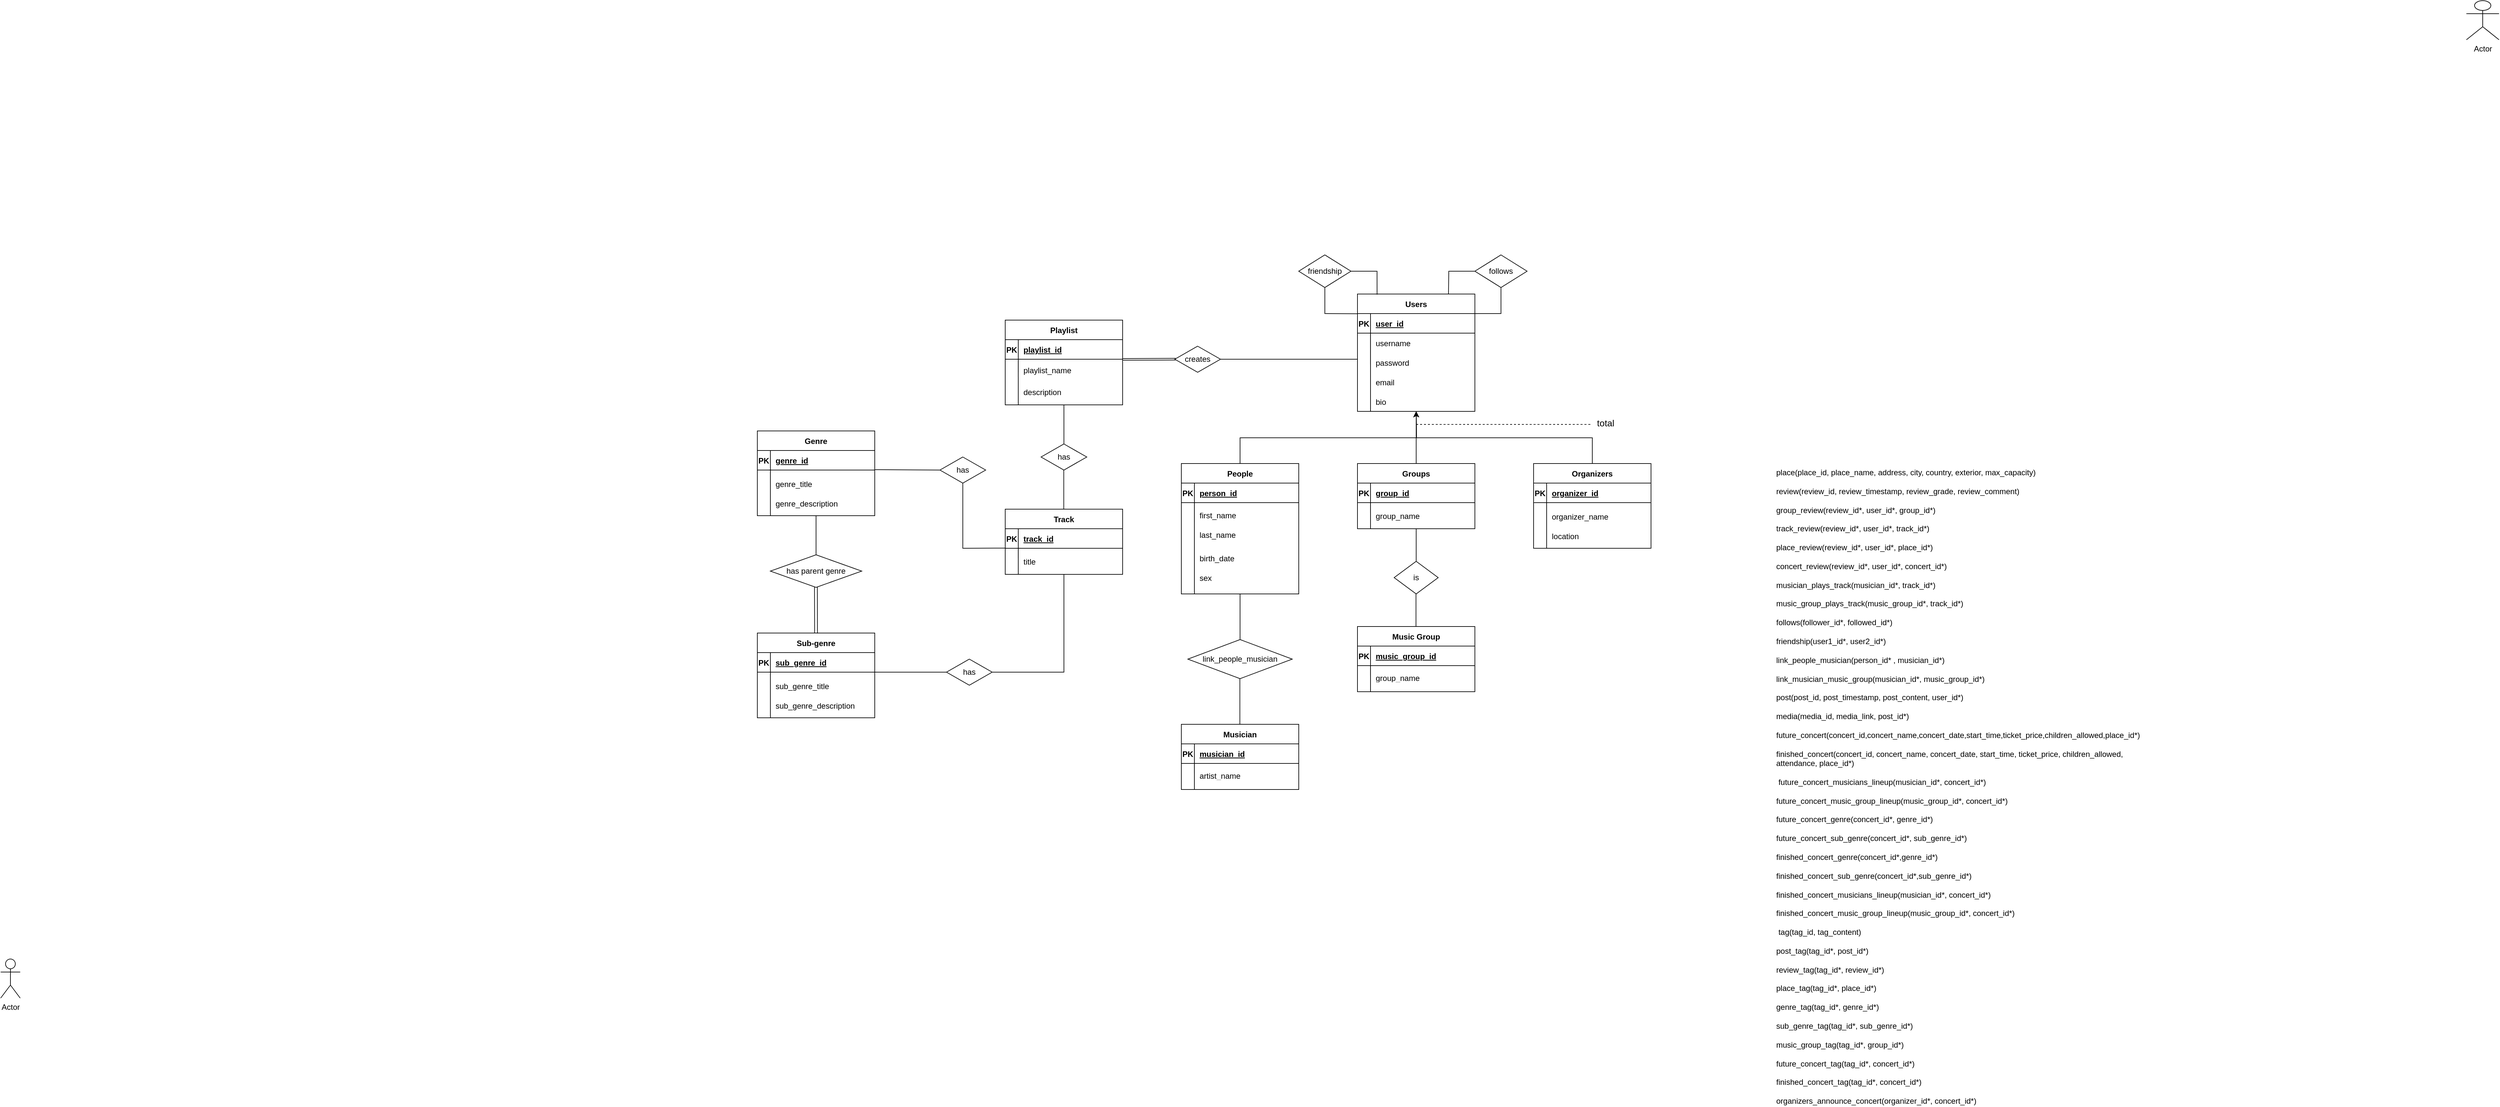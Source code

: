 <mxfile version="21.3.3" type="device">
  <diagram id="R2lEEEUBdFMjLlhIrx00" name="Page-1">
    <mxGraphModel dx="3580" dy="1611" grid="1" gridSize="10" guides="1" tooltips="1" connect="1" arrows="1" fold="1" page="1" pageScale="1" pageWidth="850" pageHeight="1100" math="0" shadow="0" extFonts="Permanent Marker^https://fonts.googleapis.com/css?family=Permanent+Marker">
      <root>
        <mxCell id="0" />
        <mxCell id="1" parent="0" />
        <mxCell id="c0UZ7J_gqb2rF32JrTu6-5" value="" style="shape=partialRectangle;overflow=hidden;connectable=0;fillColor=none;top=0;left=0;bottom=0;right=0;" vertex="1" parent="1">
          <mxGeometry x="120" y="210" width="30" height="30" as="geometry">
            <mxRectangle width="30" height="30" as="alternateBounds" />
          </mxGeometry>
        </mxCell>
        <mxCell id="c0UZ7J_gqb2rF32JrTu6-11" value="" style="group" vertex="1" connectable="0" parent="1">
          <mxGeometry x="340" y="140" width="170" height="180" as="geometry" />
        </mxCell>
        <mxCell id="c0UZ7J_gqb2rF32JrTu6-6" value="" style="endArrow=none;html=1;rounded=0;entryX=0.111;entryY=0;entryDx=0;entryDy=0;entryPerimeter=0;" edge="1" parent="c0UZ7J_gqb2rF32JrTu6-11" target="C-vyLk0tnHw3VtMMgP7b-27">
          <mxGeometry width="50" height="50" relative="1" as="geometry">
            <mxPoint x="10" y="180" as="sourcePoint" />
            <mxPoint x="149.6" y="170" as="targetPoint" />
          </mxGeometry>
        </mxCell>
        <mxCell id="c0UZ7J_gqb2rF32JrTu6-56" value="" style="group" vertex="1" connectable="0" parent="c0UZ7J_gqb2rF32JrTu6-11">
          <mxGeometry x="-10" width="180" height="180" as="geometry" />
        </mxCell>
        <mxCell id="c0UZ7J_gqb2rF32JrTu6-75" value="" style="group" vertex="1" connectable="0" parent="c0UZ7J_gqb2rF32JrTu6-56">
          <mxGeometry width="180" height="180" as="geometry" />
        </mxCell>
        <mxCell id="C-vyLk0tnHw3VtMMgP7b-23" value="Users" style="shape=table;startSize=30;container=1;collapsible=1;childLayout=tableLayout;fixedRows=1;rowLines=0;fontStyle=1;align=center;resizeLast=1;" parent="c0UZ7J_gqb2rF32JrTu6-75" vertex="1">
          <mxGeometry width="180" height="180" as="geometry" />
        </mxCell>
        <mxCell id="C-vyLk0tnHw3VtMMgP7b-24" value="" style="shape=partialRectangle;collapsible=0;dropTarget=0;pointerEvents=0;fillColor=none;points=[[0,0.5],[1,0.5]];portConstraint=eastwest;top=0;left=0;right=0;bottom=1;" parent="C-vyLk0tnHw3VtMMgP7b-23" vertex="1">
          <mxGeometry y="30" width="180" height="30" as="geometry" />
        </mxCell>
        <mxCell id="C-vyLk0tnHw3VtMMgP7b-25" value="PK" style="shape=partialRectangle;overflow=hidden;connectable=0;fillColor=none;top=0;left=0;bottom=0;right=0;fontStyle=1;" parent="C-vyLk0tnHw3VtMMgP7b-24" vertex="1">
          <mxGeometry width="20" height="30" as="geometry">
            <mxRectangle width="20" height="30" as="alternateBounds" />
          </mxGeometry>
        </mxCell>
        <mxCell id="C-vyLk0tnHw3VtMMgP7b-26" value="user_id" style="shape=partialRectangle;overflow=hidden;connectable=0;fillColor=none;top=0;left=0;bottom=0;right=0;align=left;spacingLeft=6;fontStyle=5;" parent="C-vyLk0tnHw3VtMMgP7b-24" vertex="1">
          <mxGeometry x="20" width="160" height="30" as="geometry">
            <mxRectangle width="160" height="30" as="alternateBounds" />
          </mxGeometry>
        </mxCell>
        <mxCell id="C-vyLk0tnHw3VtMMgP7b-27" value="" style="shape=partialRectangle;collapsible=0;dropTarget=0;pointerEvents=0;fillColor=none;points=[[0,0.5],[1,0.5]];portConstraint=eastwest;top=0;left=0;right=0;bottom=0;strokeColor=inherit;" parent="C-vyLk0tnHw3VtMMgP7b-23" vertex="1">
          <mxGeometry y="60" width="180" height="30" as="geometry" />
        </mxCell>
        <mxCell id="C-vyLk0tnHw3VtMMgP7b-28" value="" style="shape=partialRectangle;overflow=hidden;connectable=0;fillColor=none;top=0;left=0;bottom=0;right=0;" parent="C-vyLk0tnHw3VtMMgP7b-27" vertex="1">
          <mxGeometry width="20" height="30" as="geometry">
            <mxRectangle width="20" height="30" as="alternateBounds" />
          </mxGeometry>
        </mxCell>
        <mxCell id="C-vyLk0tnHw3VtMMgP7b-29" value="username" style="shape=partialRectangle;overflow=hidden;connectable=0;fillColor=none;top=0;left=0;bottom=0;right=0;align=left;spacingLeft=6;" parent="C-vyLk0tnHw3VtMMgP7b-27" vertex="1">
          <mxGeometry x="20" width="160" height="30" as="geometry">
            <mxRectangle width="160" height="30" as="alternateBounds" />
          </mxGeometry>
        </mxCell>
        <mxCell id="c0UZ7J_gqb2rF32JrTu6-48" value="" style="endArrow=none;html=1;rounded=0;entryX=0.111;entryY=0;entryDx=0;entryDy=0;entryPerimeter=0;" edge="1" parent="c0UZ7J_gqb2rF32JrTu6-75" target="C-vyLk0tnHw3VtMMgP7b-27">
          <mxGeometry width="50" height="50" relative="1" as="geometry">
            <mxPoint x="20" y="180" as="sourcePoint" />
            <mxPoint x="350" y="200" as="targetPoint" />
            <Array as="points">
              <mxPoint x="20" y="120" />
            </Array>
          </mxGeometry>
        </mxCell>
        <mxCell id="c0UZ7J_gqb2rF32JrTu6-7" value="password" style="shape=partialRectangle;overflow=hidden;connectable=0;fillColor=none;top=0;left=0;bottom=0;right=0;align=left;spacingLeft=6;" vertex="1" parent="c0UZ7J_gqb2rF32JrTu6-75">
          <mxGeometry x="20" y="90" width="149.6" height="30" as="geometry">
            <mxRectangle width="220" height="30" as="alternateBounds" />
          </mxGeometry>
        </mxCell>
        <mxCell id="c0UZ7J_gqb2rF32JrTu6-8" value="email" style="shape=partialRectangle;overflow=hidden;connectable=0;fillColor=none;top=0;left=0;bottom=0;right=0;align=left;spacingLeft=6;" vertex="1" parent="c0UZ7J_gqb2rF32JrTu6-75">
          <mxGeometry x="20" y="120" width="149.6" height="30" as="geometry">
            <mxRectangle width="220" height="30" as="alternateBounds" />
          </mxGeometry>
        </mxCell>
        <mxCell id="c0UZ7J_gqb2rF32JrTu6-9" value="bio" style="shape=partialRectangle;overflow=hidden;connectable=0;fillColor=none;top=0;left=0;bottom=0;right=0;align=left;spacingLeft=6;" vertex="1" parent="c0UZ7J_gqb2rF32JrTu6-75">
          <mxGeometry x="20" y="150" width="149.6" height="30" as="geometry">
            <mxRectangle width="220" height="30" as="alternateBounds" />
          </mxGeometry>
        </mxCell>
        <mxCell id="c0UZ7J_gqb2rF32JrTu6-76" value="" style="group" vertex="1" connectable="0" parent="1">
          <mxGeometry x="60" y="400" width="180" height="240" as="geometry" />
        </mxCell>
        <mxCell id="c0UZ7J_gqb2rF32JrTu6-129" style="edgeStyle=orthogonalEdgeStyle;rounded=0;orthogonalLoop=1;jettySize=auto;html=1;exitX=0.5;exitY=0;exitDx=0;exitDy=0;" edge="1" parent="c0UZ7J_gqb2rF32JrTu6-76" source="c0UZ7J_gqb2rF32JrTu6-77">
          <mxGeometry relative="1" as="geometry">
            <mxPoint x="360" y="-80" as="targetPoint" />
          </mxGeometry>
        </mxCell>
        <mxCell id="c0UZ7J_gqb2rF32JrTu6-77" value="People" style="shape=table;startSize=30;container=1;collapsible=1;childLayout=tableLayout;fixedRows=1;rowLines=0;fontStyle=1;align=center;resizeLast=1;" vertex="1" parent="c0UZ7J_gqb2rF32JrTu6-76">
          <mxGeometry width="180" height="200" as="geometry" />
        </mxCell>
        <mxCell id="c0UZ7J_gqb2rF32JrTu6-78" value="" style="shape=partialRectangle;collapsible=0;dropTarget=0;pointerEvents=0;fillColor=none;points=[[0,0.5],[1,0.5]];portConstraint=eastwest;top=0;left=0;right=0;bottom=1;" vertex="1" parent="c0UZ7J_gqb2rF32JrTu6-77">
          <mxGeometry y="30" width="180" height="30" as="geometry" />
        </mxCell>
        <mxCell id="c0UZ7J_gqb2rF32JrTu6-79" value="PK" style="shape=partialRectangle;overflow=hidden;connectable=0;fillColor=none;top=0;left=0;bottom=0;right=0;fontStyle=1;" vertex="1" parent="c0UZ7J_gqb2rF32JrTu6-78">
          <mxGeometry width="20" height="30" as="geometry">
            <mxRectangle width="20" height="30" as="alternateBounds" />
          </mxGeometry>
        </mxCell>
        <mxCell id="c0UZ7J_gqb2rF32JrTu6-80" value="person_id" style="shape=partialRectangle;overflow=hidden;connectable=0;fillColor=none;top=0;left=0;bottom=0;right=0;align=left;spacingLeft=6;fontStyle=5;strokeWidth=0;" vertex="1" parent="c0UZ7J_gqb2rF32JrTu6-78">
          <mxGeometry x="20" width="160" height="30" as="geometry">
            <mxRectangle width="160" height="30" as="alternateBounds" />
          </mxGeometry>
        </mxCell>
        <mxCell id="c0UZ7J_gqb2rF32JrTu6-81" value="" style="shape=partialRectangle;collapsible=0;dropTarget=0;pointerEvents=0;fillColor=none;points=[[0,0.5],[1,0.5]];portConstraint=eastwest;top=0;left=0;right=0;bottom=0;strokeColor=inherit;" vertex="1" parent="c0UZ7J_gqb2rF32JrTu6-77">
          <mxGeometry y="60" width="180" height="30" as="geometry" />
        </mxCell>
        <mxCell id="c0UZ7J_gqb2rF32JrTu6-82" value="" style="shape=partialRectangle;overflow=hidden;connectable=0;fillColor=none;top=0;left=0;bottom=0;right=0;" vertex="1" parent="c0UZ7J_gqb2rF32JrTu6-81">
          <mxGeometry width="20" height="30" as="geometry">
            <mxRectangle width="20" height="30" as="alternateBounds" />
          </mxGeometry>
        </mxCell>
        <mxCell id="c0UZ7J_gqb2rF32JrTu6-83" value="" style="shape=partialRectangle;overflow=hidden;connectable=0;fillColor=none;top=0;left=0;bottom=0;right=0;align=left;spacingLeft=6;" vertex="1" parent="c0UZ7J_gqb2rF32JrTu6-81">
          <mxGeometry x="20" width="160" height="30" as="geometry">
            <mxRectangle width="160" height="30" as="alternateBounds" />
          </mxGeometry>
        </mxCell>
        <mxCell id="c0UZ7J_gqb2rF32JrTu6-84" value="" style="endArrow=none;html=1;rounded=0;entryX=0.111;entryY=0;entryDx=0;entryDy=0;entryPerimeter=0;" edge="1" parent="c0UZ7J_gqb2rF32JrTu6-76" target="c0UZ7J_gqb2rF32JrTu6-81">
          <mxGeometry width="50" height="50" relative="1" as="geometry">
            <mxPoint x="20" y="200" as="sourcePoint" />
            <mxPoint x="350" y="255.556" as="targetPoint" />
            <Array as="points">
              <mxPoint x="20" y="153.333" />
            </Array>
          </mxGeometry>
        </mxCell>
        <mxCell id="c0UZ7J_gqb2rF32JrTu6-85" value="first_name" style="shape=partialRectangle;overflow=hidden;connectable=0;fillColor=none;top=0;left=0;bottom=0;right=0;align=left;spacingLeft=6;" vertex="1" parent="c0UZ7J_gqb2rF32JrTu6-76">
          <mxGeometry x="20" y="60.003" width="149.6" height="38.333" as="geometry">
            <mxRectangle width="220" height="30" as="alternateBounds" />
          </mxGeometry>
        </mxCell>
        <mxCell id="c0UZ7J_gqb2rF32JrTu6-86" value="last_name" style="shape=partialRectangle;overflow=hidden;connectable=0;fillColor=none;top=0;left=0;bottom=0;right=0;align=left;spacingLeft=6;" vertex="1" parent="c0UZ7J_gqb2rF32JrTu6-76">
          <mxGeometry x="20" y="90.002" width="149.6" height="38.333" as="geometry">
            <mxRectangle width="220" height="30" as="alternateBounds" />
          </mxGeometry>
        </mxCell>
        <mxCell id="c0UZ7J_gqb2rF32JrTu6-87" value="sex" style="shape=partialRectangle;overflow=hidden;connectable=0;fillColor=none;top=0;left=0;bottom=0;right=0;align=left;spacingLeft=6;" vertex="1" parent="c0UZ7J_gqb2rF32JrTu6-76">
          <mxGeometry x="20" y="150" width="149.6" height="50" as="geometry">
            <mxRectangle width="220" height="30" as="alternateBounds" />
          </mxGeometry>
        </mxCell>
        <mxCell id="c0UZ7J_gqb2rF32JrTu6-113" value="birth_date" style="shape=partialRectangle;overflow=hidden;connectable=0;fillColor=none;top=0;left=0;bottom=0;right=0;align=left;spacingLeft=6;" vertex="1" parent="c0UZ7J_gqb2rF32JrTu6-76">
          <mxGeometry x="20" y="128.806" width="149.6" height="32.857" as="geometry">
            <mxRectangle width="220" height="30" as="alternateBounds" />
          </mxGeometry>
        </mxCell>
        <mxCell id="c0UZ7J_gqb2rF32JrTu6-88" value="" style="group" vertex="1" connectable="0" parent="1">
          <mxGeometry x="330" y="400" width="180" height="190" as="geometry" />
        </mxCell>
        <mxCell id="c0UZ7J_gqb2rF32JrTu6-130" style="edgeStyle=orthogonalEdgeStyle;rounded=0;orthogonalLoop=1;jettySize=auto;html=1;strokeWidth=1;" edge="1" parent="c0UZ7J_gqb2rF32JrTu6-88" source="c0UZ7J_gqb2rF32JrTu6-89">
          <mxGeometry relative="1" as="geometry">
            <mxPoint x="90" y="-80" as="targetPoint" />
          </mxGeometry>
        </mxCell>
        <mxCell id="c0UZ7J_gqb2rF32JrTu6-89" value="Groups" style="shape=table;startSize=30;container=1;collapsible=1;childLayout=tableLayout;fixedRows=1;rowLines=0;fontStyle=1;align=center;resizeLast=1;" vertex="1" parent="c0UZ7J_gqb2rF32JrTu6-88">
          <mxGeometry width="180" height="100" as="geometry" />
        </mxCell>
        <mxCell id="c0UZ7J_gqb2rF32JrTu6-90" value="" style="shape=partialRectangle;collapsible=0;dropTarget=0;pointerEvents=0;fillColor=none;points=[[0,0.5],[1,0.5]];portConstraint=eastwest;top=0;left=0;right=0;bottom=1;" vertex="1" parent="c0UZ7J_gqb2rF32JrTu6-89">
          <mxGeometry y="30" width="180" height="30" as="geometry" />
        </mxCell>
        <mxCell id="c0UZ7J_gqb2rF32JrTu6-91" value="PK" style="shape=partialRectangle;overflow=hidden;connectable=0;fillColor=none;top=0;left=0;bottom=0;right=0;fontStyle=1;" vertex="1" parent="c0UZ7J_gqb2rF32JrTu6-90">
          <mxGeometry width="20" height="30" as="geometry">
            <mxRectangle width="20" height="30" as="alternateBounds" />
          </mxGeometry>
        </mxCell>
        <mxCell id="c0UZ7J_gqb2rF32JrTu6-92" value="group_id" style="shape=partialRectangle;overflow=hidden;connectable=0;fillColor=none;top=0;left=0;bottom=0;right=0;align=left;spacingLeft=6;fontStyle=5;" vertex="1" parent="c0UZ7J_gqb2rF32JrTu6-90">
          <mxGeometry x="20" width="160" height="30" as="geometry">
            <mxRectangle width="160" height="30" as="alternateBounds" />
          </mxGeometry>
        </mxCell>
        <mxCell id="c0UZ7J_gqb2rF32JrTu6-93" value="" style="shape=partialRectangle;collapsible=0;dropTarget=0;pointerEvents=0;fillColor=none;points=[[0,0.5],[1,0.5]];portConstraint=eastwest;top=0;left=0;right=0;bottom=0;strokeColor=inherit;" vertex="1" parent="c0UZ7J_gqb2rF32JrTu6-89">
          <mxGeometry y="60" width="180" height="30" as="geometry" />
        </mxCell>
        <mxCell id="c0UZ7J_gqb2rF32JrTu6-94" value="" style="shape=partialRectangle;overflow=hidden;connectable=0;fillColor=none;top=0;left=0;bottom=0;right=0;" vertex="1" parent="c0UZ7J_gqb2rF32JrTu6-93">
          <mxGeometry width="20" height="30" as="geometry">
            <mxRectangle width="20" height="30" as="alternateBounds" />
          </mxGeometry>
        </mxCell>
        <mxCell id="c0UZ7J_gqb2rF32JrTu6-95" value="" style="shape=partialRectangle;overflow=hidden;connectable=0;fillColor=none;top=0;left=0;bottom=0;right=0;align=left;spacingLeft=6;" vertex="1" parent="c0UZ7J_gqb2rF32JrTu6-93">
          <mxGeometry x="20" width="160" height="30" as="geometry">
            <mxRectangle width="160" height="30" as="alternateBounds" />
          </mxGeometry>
        </mxCell>
        <mxCell id="c0UZ7J_gqb2rF32JrTu6-96" value="" style="endArrow=none;html=1;rounded=0;entryX=0.111;entryY=0;entryDx=0;entryDy=0;entryPerimeter=0;" edge="1" parent="c0UZ7J_gqb2rF32JrTu6-88" target="c0UZ7J_gqb2rF32JrTu6-93">
          <mxGeometry width="50" height="50" relative="1" as="geometry">
            <mxPoint x="20" y="100" as="sourcePoint" />
            <mxPoint x="350" y="177.778" as="targetPoint" />
            <Array as="points" />
          </mxGeometry>
        </mxCell>
        <mxCell id="c0UZ7J_gqb2rF32JrTu6-98" value="group_name" style="shape=partialRectangle;overflow=hidden;connectable=0;fillColor=none;top=0;left=0;bottom=0;right=0;align=left;spacingLeft=6;" vertex="1" parent="c0UZ7J_gqb2rF32JrTu6-88">
          <mxGeometry x="20" y="66.66" width="160" height="26.67" as="geometry">
            <mxRectangle width="220" height="30" as="alternateBounds" />
          </mxGeometry>
        </mxCell>
        <mxCell id="c0UZ7J_gqb2rF32JrTu6-152" value="is" style="rhombus;whiteSpace=wrap;html=1;" vertex="1" parent="c0UZ7J_gqb2rF32JrTu6-88">
          <mxGeometry x="56.25" y="150" width="67.5" height="50" as="geometry" />
        </mxCell>
        <mxCell id="c0UZ7J_gqb2rF32JrTu6-156" value="" style="endArrow=none;html=1;rounded=0;entryX=0.5;entryY=1;entryDx=0;entryDy=0;" edge="1" parent="c0UZ7J_gqb2rF32JrTu6-88" source="c0UZ7J_gqb2rF32JrTu6-152" target="c0UZ7J_gqb2rF32JrTu6-89">
          <mxGeometry width="50" height="50" relative="1" as="geometry">
            <mxPoint x="150" y="240" as="sourcePoint" />
            <mxPoint x="200" y="190" as="targetPoint" />
          </mxGeometry>
        </mxCell>
        <mxCell id="c0UZ7J_gqb2rF32JrTu6-100" value="" style="group" vertex="1" connectable="0" parent="1">
          <mxGeometry x="600" y="400" width="180" height="130" as="geometry" />
        </mxCell>
        <mxCell id="c0UZ7J_gqb2rF32JrTu6-131" style="edgeStyle=orthogonalEdgeStyle;rounded=0;orthogonalLoop=1;jettySize=auto;html=1;exitX=0.5;exitY=0;exitDx=0;exitDy=0;" edge="1" parent="c0UZ7J_gqb2rF32JrTu6-100" source="c0UZ7J_gqb2rF32JrTu6-101">
          <mxGeometry relative="1" as="geometry">
            <mxPoint x="-180" y="-80" as="targetPoint" />
          </mxGeometry>
        </mxCell>
        <mxCell id="c0UZ7J_gqb2rF32JrTu6-101" value="Organizers" style="shape=table;startSize=30;container=1;collapsible=1;childLayout=tableLayout;fixedRows=1;rowLines=0;fontStyle=1;align=center;resizeLast=1;" vertex="1" parent="c0UZ7J_gqb2rF32JrTu6-100">
          <mxGeometry width="180" height="130" as="geometry" />
        </mxCell>
        <mxCell id="c0UZ7J_gqb2rF32JrTu6-102" value="" style="shape=partialRectangle;collapsible=0;dropTarget=0;pointerEvents=0;fillColor=none;points=[[0,0.5],[1,0.5]];portConstraint=eastwest;top=0;left=0;right=0;bottom=1;" vertex="1" parent="c0UZ7J_gqb2rF32JrTu6-101">
          <mxGeometry y="30" width="180" height="30" as="geometry" />
        </mxCell>
        <mxCell id="c0UZ7J_gqb2rF32JrTu6-103" value="PK" style="shape=partialRectangle;overflow=hidden;connectable=0;fillColor=none;top=0;left=0;bottom=0;right=0;fontStyle=1;" vertex="1" parent="c0UZ7J_gqb2rF32JrTu6-102">
          <mxGeometry width="20" height="30" as="geometry">
            <mxRectangle width="20" height="30" as="alternateBounds" />
          </mxGeometry>
        </mxCell>
        <mxCell id="c0UZ7J_gqb2rF32JrTu6-104" value="organizer_id" style="shape=partialRectangle;overflow=hidden;connectable=0;fillColor=none;top=0;left=0;bottom=0;right=0;align=left;spacingLeft=6;fontStyle=5;" vertex="1" parent="c0UZ7J_gqb2rF32JrTu6-102">
          <mxGeometry x="20" width="160" height="30" as="geometry">
            <mxRectangle width="160" height="30" as="alternateBounds" />
          </mxGeometry>
        </mxCell>
        <mxCell id="c0UZ7J_gqb2rF32JrTu6-105" value="" style="shape=partialRectangle;collapsible=0;dropTarget=0;pointerEvents=0;fillColor=none;points=[[0,0.5],[1,0.5]];portConstraint=eastwest;top=0;left=0;right=0;bottom=0;strokeColor=inherit;" vertex="1" parent="c0UZ7J_gqb2rF32JrTu6-101">
          <mxGeometry y="60" width="180" height="30" as="geometry" />
        </mxCell>
        <mxCell id="c0UZ7J_gqb2rF32JrTu6-106" value="" style="shape=partialRectangle;overflow=hidden;connectable=0;fillColor=none;top=0;left=0;bottom=0;right=0;" vertex="1" parent="c0UZ7J_gqb2rF32JrTu6-105">
          <mxGeometry width="20" height="30" as="geometry">
            <mxRectangle width="20" height="30" as="alternateBounds" />
          </mxGeometry>
        </mxCell>
        <mxCell id="c0UZ7J_gqb2rF32JrTu6-107" value="" style="shape=partialRectangle;overflow=hidden;connectable=0;fillColor=none;top=0;left=0;bottom=0;right=0;align=left;spacingLeft=6;" vertex="1" parent="c0UZ7J_gqb2rF32JrTu6-105">
          <mxGeometry x="20" width="160" height="30" as="geometry">
            <mxRectangle width="160" height="30" as="alternateBounds" />
          </mxGeometry>
        </mxCell>
        <mxCell id="c0UZ7J_gqb2rF32JrTu6-108" value="" style="endArrow=none;html=1;rounded=0;entryX=0.111;entryY=0;entryDx=0;entryDy=0;entryPerimeter=0;" edge="1" parent="c0UZ7J_gqb2rF32JrTu6-100" target="c0UZ7J_gqb2rF32JrTu6-105">
          <mxGeometry width="50" height="50" relative="1" as="geometry">
            <mxPoint x="20" y="130" as="sourcePoint" />
            <mxPoint x="350" y="144.444" as="targetPoint" />
            <Array as="points">
              <mxPoint x="20" y="86.667" />
            </Array>
          </mxGeometry>
        </mxCell>
        <mxCell id="c0UZ7J_gqb2rF32JrTu6-109" value="organizer_name" style="shape=partialRectangle;overflow=hidden;connectable=0;fillColor=none;top=0;left=0;bottom=0;right=0;align=left;spacingLeft=6;" vertex="1" parent="c0UZ7J_gqb2rF32JrTu6-100">
          <mxGeometry x="20" y="69.999" width="149.6" height="21.667" as="geometry">
            <mxRectangle width="220" height="30" as="alternateBounds" />
          </mxGeometry>
        </mxCell>
        <mxCell id="c0UZ7J_gqb2rF32JrTu6-110" value="location" style="shape=partialRectangle;overflow=hidden;connectable=0;fillColor=none;top=0;left=0;bottom=0;right=0;align=left;spacingLeft=6;" vertex="1" parent="c0UZ7J_gqb2rF32JrTu6-100">
          <mxGeometry x="20" y="99.997" width="149.6" height="21.667" as="geometry">
            <mxRectangle width="220" height="30" as="alternateBounds" />
          </mxGeometry>
        </mxCell>
        <mxCell id="c0UZ7J_gqb2rF32JrTu6-134" value="Actor" style="shape=umlActor;verticalLabelPosition=bottom;verticalAlign=top;html=1;outlineConnect=0;" vertex="1" parent="1">
          <mxGeometry x="-1750" y="1160" width="30" height="60" as="geometry" />
        </mxCell>
        <mxCell id="c0UZ7J_gqb2rF32JrTu6-135" value="Actor" style="shape=umlActor;verticalLabelPosition=bottom;verticalAlign=top;html=1;outlineConnect=0;" vertex="1" parent="1">
          <mxGeometry x="2030" y="-310" width="50" height="60" as="geometry" />
        </mxCell>
        <mxCell id="c0UZ7J_gqb2rF32JrTu6-136" value="" style="group" vertex="1" connectable="0" parent="1">
          <mxGeometry x="340" y="650" width="170" height="100" as="geometry" />
        </mxCell>
        <mxCell id="c0UZ7J_gqb2rF32JrTu6-137" value="" style="endArrow=none;html=1;rounded=0;entryX=0.111;entryY=0;entryDx=0;entryDy=0;entryPerimeter=0;" edge="1" parent="c0UZ7J_gqb2rF32JrTu6-136" target="c0UZ7J_gqb2rF32JrTu6-144">
          <mxGeometry width="50" height="50" relative="1" as="geometry">
            <mxPoint x="10" y="100" as="sourcePoint" />
            <mxPoint x="149.6" y="94.444" as="targetPoint" />
          </mxGeometry>
        </mxCell>
        <mxCell id="c0UZ7J_gqb2rF32JrTu6-138" value="" style="group" vertex="1" connectable="0" parent="c0UZ7J_gqb2rF32JrTu6-136">
          <mxGeometry x="-10" width="180" height="100" as="geometry" />
        </mxCell>
        <mxCell id="c0UZ7J_gqb2rF32JrTu6-139" value="" style="group" vertex="1" connectable="0" parent="c0UZ7J_gqb2rF32JrTu6-138">
          <mxGeometry width="180" height="100" as="geometry" />
        </mxCell>
        <mxCell id="c0UZ7J_gqb2rF32JrTu6-140" value="Music Group" style="shape=table;startSize=30;container=1;collapsible=1;childLayout=tableLayout;fixedRows=1;rowLines=0;fontStyle=1;align=center;resizeLast=1;" vertex="1" parent="c0UZ7J_gqb2rF32JrTu6-139">
          <mxGeometry width="180" height="100" as="geometry" />
        </mxCell>
        <mxCell id="c0UZ7J_gqb2rF32JrTu6-141" value="" style="shape=partialRectangle;collapsible=0;dropTarget=0;pointerEvents=0;fillColor=none;points=[[0,0.5],[1,0.5]];portConstraint=eastwest;top=0;left=0;right=0;bottom=1;" vertex="1" parent="c0UZ7J_gqb2rF32JrTu6-140">
          <mxGeometry y="30" width="180" height="30" as="geometry" />
        </mxCell>
        <mxCell id="c0UZ7J_gqb2rF32JrTu6-142" value="PK" style="shape=partialRectangle;overflow=hidden;connectable=0;fillColor=none;top=0;left=0;bottom=0;right=0;fontStyle=1;" vertex="1" parent="c0UZ7J_gqb2rF32JrTu6-141">
          <mxGeometry width="20" height="30" as="geometry">
            <mxRectangle width="20" height="30" as="alternateBounds" />
          </mxGeometry>
        </mxCell>
        <mxCell id="c0UZ7J_gqb2rF32JrTu6-143" value="music_group_id" style="shape=partialRectangle;overflow=hidden;connectable=0;fillColor=none;top=0;left=0;bottom=0;right=0;align=left;spacingLeft=6;fontStyle=5;" vertex="1" parent="c0UZ7J_gqb2rF32JrTu6-141">
          <mxGeometry x="20" width="160" height="30" as="geometry">
            <mxRectangle width="160" height="30" as="alternateBounds" />
          </mxGeometry>
        </mxCell>
        <mxCell id="c0UZ7J_gqb2rF32JrTu6-144" value="" style="shape=partialRectangle;collapsible=0;dropTarget=0;pointerEvents=0;fillColor=none;points=[[0,0.5],[1,0.5]];portConstraint=eastwest;top=0;left=0;right=0;bottom=0;strokeColor=inherit;" vertex="1" parent="c0UZ7J_gqb2rF32JrTu6-140">
          <mxGeometry y="60" width="180" height="30" as="geometry" />
        </mxCell>
        <mxCell id="c0UZ7J_gqb2rF32JrTu6-145" value="" style="shape=partialRectangle;overflow=hidden;connectable=0;fillColor=none;top=0;left=0;bottom=0;right=0;" vertex="1" parent="c0UZ7J_gqb2rF32JrTu6-144">
          <mxGeometry width="20" height="30" as="geometry">
            <mxRectangle width="20" height="30" as="alternateBounds" />
          </mxGeometry>
        </mxCell>
        <mxCell id="c0UZ7J_gqb2rF32JrTu6-146" value="" style="shape=partialRectangle;overflow=hidden;connectable=0;fillColor=none;top=0;left=0;bottom=0;right=0;align=left;spacingLeft=6;" vertex="1" parent="c0UZ7J_gqb2rF32JrTu6-144">
          <mxGeometry x="20" width="160" height="30" as="geometry">
            <mxRectangle width="160" height="30" as="alternateBounds" />
          </mxGeometry>
        </mxCell>
        <mxCell id="c0UZ7J_gqb2rF32JrTu6-147" value="" style="endArrow=none;html=1;rounded=0;entryX=0.111;entryY=0;entryDx=0;entryDy=0;entryPerimeter=0;" edge="1" parent="c0UZ7J_gqb2rF32JrTu6-139" target="c0UZ7J_gqb2rF32JrTu6-144">
          <mxGeometry width="50" height="50" relative="1" as="geometry">
            <mxPoint x="20" y="100" as="sourcePoint" />
            <mxPoint x="350" y="111.111" as="targetPoint" />
            <Array as="points">
              <mxPoint x="20" y="66.667" />
            </Array>
          </mxGeometry>
        </mxCell>
        <mxCell id="c0UZ7J_gqb2rF32JrTu6-148" value="group_name" style="shape=partialRectangle;overflow=hidden;connectable=0;fillColor=none;top=0;left=0;bottom=0;right=0;align=left;spacingLeft=6;" vertex="1" parent="c0UZ7J_gqb2rF32JrTu6-139">
          <mxGeometry x="20" y="70.003" width="149.6" height="16.667" as="geometry">
            <mxRectangle width="220" height="30" as="alternateBounds" />
          </mxGeometry>
        </mxCell>
        <mxCell id="c0UZ7J_gqb2rF32JrTu6-153" value="" style="endArrow=none;dashed=1;html=1;rounded=0;" edge="1" parent="1">
          <mxGeometry width="50" height="50" relative="1" as="geometry">
            <mxPoint x="420" y="340" as="sourcePoint" />
            <mxPoint x="690" y="340" as="targetPoint" />
          </mxGeometry>
        </mxCell>
        <mxCell id="c0UZ7J_gqb2rF32JrTu6-154" value="&lt;span style=&quot;font-weight: normal;&quot;&gt;&lt;font style=&quot;font-size: 14px;&quot;&gt;total&lt;/font&gt;&lt;/span&gt;" style="text;strokeColor=none;fillColor=none;html=1;fontSize=24;fontStyle=1;verticalAlign=middle;align=center;" vertex="1" parent="1">
          <mxGeometry x="670" y="320" width="80" height="30" as="geometry" />
        </mxCell>
        <mxCell id="c0UZ7J_gqb2rF32JrTu6-157" value="" style="endArrow=none;html=1;rounded=0;entryX=0.5;entryY=1;entryDx=0;entryDy=0;" edge="1" parent="1">
          <mxGeometry width="50" height="50" relative="1" as="geometry">
            <mxPoint x="419.71" y="650" as="sourcePoint" />
            <mxPoint x="419.71" y="600" as="targetPoint" />
          </mxGeometry>
        </mxCell>
        <mxCell id="c0UZ7J_gqb2rF32JrTu6-158" value="" style="group" vertex="1" connectable="0" parent="1">
          <mxGeometry x="-590" y="350" width="180" height="130" as="geometry" />
        </mxCell>
        <mxCell id="c0UZ7J_gqb2rF32JrTu6-160" value="Genre" style="shape=table;startSize=30;container=1;collapsible=1;childLayout=tableLayout;fixedRows=1;rowLines=0;fontStyle=1;align=center;resizeLast=1;" vertex="1" parent="c0UZ7J_gqb2rF32JrTu6-158">
          <mxGeometry width="180" height="130" as="geometry" />
        </mxCell>
        <mxCell id="c0UZ7J_gqb2rF32JrTu6-161" value="" style="shape=partialRectangle;collapsible=0;dropTarget=0;pointerEvents=0;fillColor=none;points=[[0,0.5],[1,0.5]];portConstraint=eastwest;top=0;left=0;right=0;bottom=1;" vertex="1" parent="c0UZ7J_gqb2rF32JrTu6-160">
          <mxGeometry y="30" width="180" height="30" as="geometry" />
        </mxCell>
        <mxCell id="c0UZ7J_gqb2rF32JrTu6-162" value="PK" style="shape=partialRectangle;overflow=hidden;connectable=0;fillColor=none;top=0;left=0;bottom=0;right=0;fontStyle=1;" vertex="1" parent="c0UZ7J_gqb2rF32JrTu6-161">
          <mxGeometry width="20" height="30" as="geometry">
            <mxRectangle width="20" height="30" as="alternateBounds" />
          </mxGeometry>
        </mxCell>
        <mxCell id="c0UZ7J_gqb2rF32JrTu6-163" value="genre_id" style="shape=partialRectangle;overflow=hidden;connectable=0;fillColor=none;top=0;left=0;bottom=0;right=0;align=left;spacingLeft=6;fontStyle=5;" vertex="1" parent="c0UZ7J_gqb2rF32JrTu6-161">
          <mxGeometry x="20" width="160" height="30" as="geometry">
            <mxRectangle width="160" height="30" as="alternateBounds" />
          </mxGeometry>
        </mxCell>
        <mxCell id="c0UZ7J_gqb2rF32JrTu6-164" value="" style="shape=partialRectangle;collapsible=0;dropTarget=0;pointerEvents=0;fillColor=none;points=[[0,0.5],[1,0.5]];portConstraint=eastwest;top=0;left=0;right=0;bottom=0;strokeColor=inherit;" vertex="1" parent="c0UZ7J_gqb2rF32JrTu6-160">
          <mxGeometry y="60" width="180" height="30" as="geometry" />
        </mxCell>
        <mxCell id="c0UZ7J_gqb2rF32JrTu6-165" value="" style="shape=partialRectangle;overflow=hidden;connectable=0;fillColor=none;top=0;left=0;bottom=0;right=0;" vertex="1" parent="c0UZ7J_gqb2rF32JrTu6-164">
          <mxGeometry width="20" height="30" as="geometry">
            <mxRectangle width="20" height="30" as="alternateBounds" />
          </mxGeometry>
        </mxCell>
        <mxCell id="c0UZ7J_gqb2rF32JrTu6-166" value="" style="shape=partialRectangle;overflow=hidden;connectable=0;fillColor=none;top=0;left=0;bottom=0;right=0;align=left;spacingLeft=6;" vertex="1" parent="c0UZ7J_gqb2rF32JrTu6-164">
          <mxGeometry x="20" width="160" height="30" as="geometry">
            <mxRectangle width="160" height="30" as="alternateBounds" />
          </mxGeometry>
        </mxCell>
        <mxCell id="c0UZ7J_gqb2rF32JrTu6-167" value="" style="endArrow=none;html=1;rounded=0;entryX=0.111;entryY=0;entryDx=0;entryDy=0;entryPerimeter=0;" edge="1" parent="c0UZ7J_gqb2rF32JrTu6-158" target="c0UZ7J_gqb2rF32JrTu6-164">
          <mxGeometry width="50" height="50" relative="1" as="geometry">
            <mxPoint x="20" y="130" as="sourcePoint" />
            <mxPoint x="350" y="144.444" as="targetPoint" />
            <Array as="points">
              <mxPoint x="20" y="86.667" />
            </Array>
          </mxGeometry>
        </mxCell>
        <mxCell id="c0UZ7J_gqb2rF32JrTu6-168" value="genre_title" style="shape=partialRectangle;overflow=hidden;connectable=0;fillColor=none;top=0;left=0;bottom=0;right=0;align=left;spacingLeft=6;" vertex="1" parent="c0UZ7J_gqb2rF32JrTu6-158">
          <mxGeometry x="20" y="69.999" width="149.6" height="21.667" as="geometry">
            <mxRectangle width="220" height="30" as="alternateBounds" />
          </mxGeometry>
        </mxCell>
        <mxCell id="c0UZ7J_gqb2rF32JrTu6-169" value="genre_description" style="shape=partialRectangle;overflow=hidden;connectable=0;fillColor=none;top=0;left=0;bottom=0;right=0;align=left;spacingLeft=6;" vertex="1" parent="c0UZ7J_gqb2rF32JrTu6-158">
          <mxGeometry x="20" y="99.997" width="149.6" height="21.667" as="geometry">
            <mxRectangle width="220" height="30" as="alternateBounds" />
          </mxGeometry>
        </mxCell>
        <mxCell id="c0UZ7J_gqb2rF32JrTu6-171" value="" style="group" vertex="1" connectable="0" parent="1">
          <mxGeometry x="-590" y="660" width="180" height="130" as="geometry" />
        </mxCell>
        <mxCell id="c0UZ7J_gqb2rF32JrTu6-172" value="Sub-genre" style="shape=table;startSize=30;container=1;collapsible=1;childLayout=tableLayout;fixedRows=1;rowLines=0;fontStyle=1;align=center;resizeLast=1;" vertex="1" parent="c0UZ7J_gqb2rF32JrTu6-171">
          <mxGeometry width="180" height="130" as="geometry" />
        </mxCell>
        <mxCell id="c0UZ7J_gqb2rF32JrTu6-173" value="" style="shape=partialRectangle;collapsible=0;dropTarget=0;pointerEvents=0;fillColor=none;points=[[0,0.5],[1,0.5]];portConstraint=eastwest;top=0;left=0;right=0;bottom=1;" vertex="1" parent="c0UZ7J_gqb2rF32JrTu6-172">
          <mxGeometry y="30" width="180" height="30" as="geometry" />
        </mxCell>
        <mxCell id="c0UZ7J_gqb2rF32JrTu6-174" value="PK" style="shape=partialRectangle;overflow=hidden;connectable=0;fillColor=none;top=0;left=0;bottom=0;right=0;fontStyle=1;" vertex="1" parent="c0UZ7J_gqb2rF32JrTu6-173">
          <mxGeometry width="20" height="30" as="geometry">
            <mxRectangle width="20" height="30" as="alternateBounds" />
          </mxGeometry>
        </mxCell>
        <mxCell id="c0UZ7J_gqb2rF32JrTu6-175" value="sub_genre_id" style="shape=partialRectangle;overflow=hidden;connectable=0;fillColor=none;top=0;left=0;bottom=0;right=0;align=left;spacingLeft=6;fontStyle=5;" vertex="1" parent="c0UZ7J_gqb2rF32JrTu6-173">
          <mxGeometry x="20" width="160" height="30" as="geometry">
            <mxRectangle width="160" height="30" as="alternateBounds" />
          </mxGeometry>
        </mxCell>
        <mxCell id="c0UZ7J_gqb2rF32JrTu6-176" value="" style="shape=partialRectangle;collapsible=0;dropTarget=0;pointerEvents=0;fillColor=none;points=[[0,0.5],[1,0.5]];portConstraint=eastwest;top=0;left=0;right=0;bottom=0;strokeColor=inherit;" vertex="1" parent="c0UZ7J_gqb2rF32JrTu6-172">
          <mxGeometry y="60" width="180" height="30" as="geometry" />
        </mxCell>
        <mxCell id="c0UZ7J_gqb2rF32JrTu6-177" value="" style="shape=partialRectangle;overflow=hidden;connectable=0;fillColor=none;top=0;left=0;bottom=0;right=0;" vertex="1" parent="c0UZ7J_gqb2rF32JrTu6-176">
          <mxGeometry width="20" height="30" as="geometry">
            <mxRectangle width="20" height="30" as="alternateBounds" />
          </mxGeometry>
        </mxCell>
        <mxCell id="c0UZ7J_gqb2rF32JrTu6-178" value="" style="shape=partialRectangle;overflow=hidden;connectable=0;fillColor=none;top=0;left=0;bottom=0;right=0;align=left;spacingLeft=6;" vertex="1" parent="c0UZ7J_gqb2rF32JrTu6-176">
          <mxGeometry x="20" width="160" height="30" as="geometry">
            <mxRectangle width="160" height="30" as="alternateBounds" />
          </mxGeometry>
        </mxCell>
        <mxCell id="c0UZ7J_gqb2rF32JrTu6-179" value="" style="endArrow=none;html=1;rounded=0;entryX=0.111;entryY=0;entryDx=0;entryDy=0;entryPerimeter=0;" edge="1" parent="c0UZ7J_gqb2rF32JrTu6-171" target="c0UZ7J_gqb2rF32JrTu6-176">
          <mxGeometry width="50" height="50" relative="1" as="geometry">
            <mxPoint x="20" y="130" as="sourcePoint" />
            <mxPoint x="350" y="144.444" as="targetPoint" />
            <Array as="points">
              <mxPoint x="20" y="86.667" />
            </Array>
          </mxGeometry>
        </mxCell>
        <mxCell id="c0UZ7J_gqb2rF32JrTu6-180" value="sub_genre_title" style="shape=partialRectangle;overflow=hidden;connectable=0;fillColor=none;top=0;left=0;bottom=0;right=0;align=left;spacingLeft=6;" vertex="1" parent="c0UZ7J_gqb2rF32JrTu6-171">
          <mxGeometry x="20" y="69.999" width="149.6" height="21.667" as="geometry">
            <mxRectangle width="220" height="30" as="alternateBounds" />
          </mxGeometry>
        </mxCell>
        <mxCell id="c0UZ7J_gqb2rF32JrTu6-181" value="sub_genre_description" style="shape=partialRectangle;overflow=hidden;connectable=0;fillColor=none;top=0;left=0;bottom=0;right=0;align=left;spacingLeft=6;" vertex="1" parent="c0UZ7J_gqb2rF32JrTu6-171">
          <mxGeometry x="20" y="99.997" width="149.6" height="21.667" as="geometry">
            <mxRectangle width="220" height="30" as="alternateBounds" />
          </mxGeometry>
        </mxCell>
        <mxCell id="c0UZ7J_gqb2rF32JrTu6-184" value="has parent genre" style="rhombus;whiteSpace=wrap;html=1;" vertex="1" parent="1">
          <mxGeometry x="-570" y="540" width="140" height="50" as="geometry" />
        </mxCell>
        <mxCell id="c0UZ7J_gqb2rF32JrTu6-186" value="" style="endArrow=none;html=1;rounded=0;entryX=0.5;entryY=1;entryDx=0;entryDy=0;exitX=0.5;exitY=0;exitDx=0;exitDy=0;" edge="1" parent="1" source="c0UZ7J_gqb2rF32JrTu6-184" target="c0UZ7J_gqb2rF32JrTu6-160">
          <mxGeometry width="50" height="50" relative="1" as="geometry">
            <mxPoint x="-540" y="580" as="sourcePoint" />
            <mxPoint x="-490" y="530" as="targetPoint" />
          </mxGeometry>
        </mxCell>
        <mxCell id="c0UZ7J_gqb2rF32JrTu6-187" value="" style="endArrow=none;html=1;rounded=0;entryX=0.483;entryY=0.99;entryDx=0;entryDy=0;entryPerimeter=0;exitX=0.488;exitY=0.004;exitDx=0;exitDy=0;exitPerimeter=0;" edge="1" parent="1" source="c0UZ7J_gqb2rF32JrTu6-172" target="c0UZ7J_gqb2rF32JrTu6-184">
          <mxGeometry width="50" height="50" relative="1" as="geometry">
            <mxPoint x="-540" y="580" as="sourcePoint" />
            <mxPoint x="-490" y="530" as="targetPoint" />
          </mxGeometry>
        </mxCell>
        <mxCell id="c0UZ7J_gqb2rF32JrTu6-188" value="" style="endArrow=none;html=1;rounded=0;entryX=0.514;entryY=0.99;entryDx=0;entryDy=0;entryPerimeter=0;exitX=0.512;exitY=0.005;exitDx=0;exitDy=0;exitPerimeter=0;" edge="1" parent="1" source="c0UZ7J_gqb2rF32JrTu6-172" target="c0UZ7J_gqb2rF32JrTu6-184">
          <mxGeometry width="50" height="50" relative="1" as="geometry">
            <mxPoint x="-490" y="640" as="sourcePoint" />
            <mxPoint x="-489" y="590" as="targetPoint" />
          </mxGeometry>
        </mxCell>
        <mxCell id="c0UZ7J_gqb2rF32JrTu6-192" value="" style="group" vertex="1" connectable="0" parent="1">
          <mxGeometry x="-210" y="180" width="180" height="200" as="geometry" />
        </mxCell>
        <mxCell id="c0UZ7J_gqb2rF32JrTu6-193" value="Playlist" style="shape=table;startSize=30;container=1;collapsible=1;childLayout=tableLayout;fixedRows=1;rowLines=0;fontStyle=1;align=center;resizeLast=1;" vertex="1" parent="c0UZ7J_gqb2rF32JrTu6-192">
          <mxGeometry width="180" height="130" as="geometry" />
        </mxCell>
        <mxCell id="c0UZ7J_gqb2rF32JrTu6-194" value="" style="shape=partialRectangle;collapsible=0;dropTarget=0;pointerEvents=0;fillColor=none;points=[[0,0.5],[1,0.5]];portConstraint=eastwest;top=0;left=0;right=0;bottom=1;" vertex="1" parent="c0UZ7J_gqb2rF32JrTu6-193">
          <mxGeometry y="30" width="180" height="30" as="geometry" />
        </mxCell>
        <mxCell id="c0UZ7J_gqb2rF32JrTu6-195" value="PK" style="shape=partialRectangle;overflow=hidden;connectable=0;fillColor=none;top=0;left=0;bottom=0;right=0;fontStyle=1;" vertex="1" parent="c0UZ7J_gqb2rF32JrTu6-194">
          <mxGeometry width="20" height="30" as="geometry">
            <mxRectangle width="20" height="30" as="alternateBounds" />
          </mxGeometry>
        </mxCell>
        <mxCell id="c0UZ7J_gqb2rF32JrTu6-196" value="playlist_id" style="shape=partialRectangle;overflow=hidden;connectable=0;fillColor=none;top=0;left=0;bottom=0;right=0;align=left;spacingLeft=6;fontStyle=5;" vertex="1" parent="c0UZ7J_gqb2rF32JrTu6-194">
          <mxGeometry x="20" width="160" height="30" as="geometry">
            <mxRectangle width="160" height="30" as="alternateBounds" />
          </mxGeometry>
        </mxCell>
        <mxCell id="c0UZ7J_gqb2rF32JrTu6-197" value="" style="shape=partialRectangle;collapsible=0;dropTarget=0;pointerEvents=0;fillColor=none;points=[[0,0.5],[1,0.5]];portConstraint=eastwest;top=0;left=0;right=0;bottom=0;strokeColor=inherit;" vertex="1" parent="c0UZ7J_gqb2rF32JrTu6-193">
          <mxGeometry y="60" width="180" height="20" as="geometry" />
        </mxCell>
        <mxCell id="c0UZ7J_gqb2rF32JrTu6-198" value="" style="shape=partialRectangle;overflow=hidden;connectable=0;fillColor=none;top=0;left=0;bottom=0;right=0;" vertex="1" parent="c0UZ7J_gqb2rF32JrTu6-197">
          <mxGeometry width="20" height="20" as="geometry">
            <mxRectangle width="20" height="20" as="alternateBounds" />
          </mxGeometry>
        </mxCell>
        <mxCell id="c0UZ7J_gqb2rF32JrTu6-199" value="" style="shape=partialRectangle;overflow=hidden;connectable=0;fillColor=none;top=0;left=0;bottom=0;right=0;align=left;spacingLeft=6;" vertex="1" parent="c0UZ7J_gqb2rF32JrTu6-197">
          <mxGeometry x="20" width="160" height="20" as="geometry">
            <mxRectangle width="160" height="20" as="alternateBounds" />
          </mxGeometry>
        </mxCell>
        <mxCell id="c0UZ7J_gqb2rF32JrTu6-200" value="" style="endArrow=none;html=1;rounded=0;entryX=0.111;entryY=0;entryDx=0;entryDy=0;entryPerimeter=0;" edge="1" parent="c0UZ7J_gqb2rF32JrTu6-192" target="c0UZ7J_gqb2rF32JrTu6-197">
          <mxGeometry width="50" height="50" relative="1" as="geometry">
            <mxPoint x="20" y="130" as="sourcePoint" />
            <mxPoint x="350" y="222.222" as="targetPoint" />
            <Array as="points" />
          </mxGeometry>
        </mxCell>
        <mxCell id="c0UZ7J_gqb2rF32JrTu6-201" value="playlist_name" style="shape=partialRectangle;overflow=hidden;connectable=0;fillColor=none;top=0;left=0;bottom=0;right=0;align=left;spacingLeft=6;" vertex="1" parent="c0UZ7J_gqb2rF32JrTu6-192">
          <mxGeometry x="20" y="60.001" width="149.6" height="33.333" as="geometry">
            <mxRectangle width="220" height="30" as="alternateBounds" />
          </mxGeometry>
        </mxCell>
        <mxCell id="c0UZ7J_gqb2rF32JrTu6-202" value="description" style="shape=partialRectangle;overflow=hidden;connectable=0;fillColor=none;top=0;left=0;bottom=0;right=0;align=left;spacingLeft=6;" vertex="1" parent="c0UZ7J_gqb2rF32JrTu6-192">
          <mxGeometry x="20" y="93.332" width="149.6" height="33.333" as="geometry">
            <mxRectangle width="220" height="30" as="alternateBounds" />
          </mxGeometry>
        </mxCell>
        <mxCell id="c0UZ7J_gqb2rF32JrTu6-204" value="" style="shape=partialRectangle;overflow=hidden;connectable=0;fillColor=none;top=0;left=0;bottom=0;right=0;fontStyle=0;" vertex="1" parent="c0UZ7J_gqb2rF32JrTu6-192">
          <mxGeometry y="128.33" width="20" height="1.67" as="geometry">
            <mxRectangle width="20" height="30" as="alternateBounds" />
          </mxGeometry>
        </mxCell>
        <mxCell id="c0UZ7J_gqb2rF32JrTu6-210" value="" style="endArrow=none;html=1;rounded=0;entryX=0.5;entryY=1;entryDx=0;entryDy=0;" edge="1" parent="c0UZ7J_gqb2rF32JrTu6-192" target="c0UZ7J_gqb2rF32JrTu6-193">
          <mxGeometry width="50" height="50" relative="1" as="geometry">
            <mxPoint x="90" y="190" as="sourcePoint" />
            <mxPoint x="90" y="140" as="targetPoint" />
          </mxGeometry>
        </mxCell>
        <mxCell id="c0UZ7J_gqb2rF32JrTu6-205" value="creates" style="rhombus;whiteSpace=wrap;html=1;" vertex="1" parent="1">
          <mxGeometry x="50" y="220" width="70" height="40" as="geometry" />
        </mxCell>
        <mxCell id="c0UZ7J_gqb2rF32JrTu6-206" value="" style="endArrow=none;html=1;rounded=0;exitX=1;exitY=0.5;exitDx=0;exitDy=0;" edge="1" parent="1" source="c0UZ7J_gqb2rF32JrTu6-205">
          <mxGeometry width="50" height="50" relative="1" as="geometry">
            <mxPoint x="53.75" y="230" as="sourcePoint" />
            <mxPoint x="330" y="240" as="targetPoint" />
          </mxGeometry>
        </mxCell>
        <mxCell id="c0UZ7J_gqb2rF32JrTu6-207" value="" style="endArrow=none;html=1;rounded=0;exitX=1.002;exitY=-0.053;exitDx=0;exitDy=0;exitPerimeter=0;entryX=0.021;entryY=0.465;entryDx=0;entryDy=0;entryPerimeter=0;" edge="1" parent="1" target="c0UZ7J_gqb2rF32JrTu6-205" source="c0UZ7J_gqb2rF32JrTu6-197">
          <mxGeometry width="50" height="50" relative="1" as="geometry">
            <mxPoint x="-20" y="260" as="sourcePoint" />
            <mxPoint x="103.75" y="180" as="targetPoint" />
          </mxGeometry>
        </mxCell>
        <mxCell id="c0UZ7J_gqb2rF32JrTu6-208" value="" style="endArrow=none;html=1;rounded=0;entryX=0.017;entryY=0.532;entryDx=0;entryDy=0;entryPerimeter=0;exitX=0.999;exitY=0.076;exitDx=0;exitDy=0;exitPerimeter=0;" edge="1" parent="1" target="c0UZ7J_gqb2rF32JrTu6-205" source="c0UZ7J_gqb2rF32JrTu6-197">
          <mxGeometry width="50" height="50" relative="1" as="geometry">
            <mxPoint x="95.75" y="291" as="sourcePoint" />
            <mxPoint x="104.75" y="240" as="targetPoint" />
          </mxGeometry>
        </mxCell>
        <mxCell id="c0UZ7J_gqb2rF32JrTu6-211" value="has" style="rhombus;whiteSpace=wrap;html=1;" vertex="1" parent="1">
          <mxGeometry x="-155" y="370" width="70" height="40" as="geometry" />
        </mxCell>
        <mxCell id="c0UZ7J_gqb2rF32JrTu6-212" value="" style="endArrow=none;html=1;rounded=0;entryX=0.5;entryY=1;entryDx=0;entryDy=0;" edge="1" parent="1">
          <mxGeometry width="50" height="50" relative="1" as="geometry">
            <mxPoint x="-120.24" y="470" as="sourcePoint" />
            <mxPoint x="-120.24" y="410" as="targetPoint" />
          </mxGeometry>
        </mxCell>
        <mxCell id="c0UZ7J_gqb2rF32JrTu6-213" value="" style="group" vertex="1" connectable="0" parent="1">
          <mxGeometry x="-210" y="470" width="180" height="190" as="geometry" />
        </mxCell>
        <mxCell id="c0UZ7J_gqb2rF32JrTu6-215" value="Track" style="shape=table;startSize=30;container=1;collapsible=1;childLayout=tableLayout;fixedRows=1;rowLines=0;fontStyle=1;align=center;resizeLast=1;" vertex="1" parent="c0UZ7J_gqb2rF32JrTu6-213">
          <mxGeometry width="180" height="100" as="geometry" />
        </mxCell>
        <mxCell id="c0UZ7J_gqb2rF32JrTu6-216" value="" style="shape=partialRectangle;collapsible=0;dropTarget=0;pointerEvents=0;fillColor=none;points=[[0,0.5],[1,0.5]];portConstraint=eastwest;top=0;left=0;right=0;bottom=1;" vertex="1" parent="c0UZ7J_gqb2rF32JrTu6-215">
          <mxGeometry y="30" width="180" height="30" as="geometry" />
        </mxCell>
        <mxCell id="c0UZ7J_gqb2rF32JrTu6-217" value="PK" style="shape=partialRectangle;overflow=hidden;connectable=0;fillColor=none;top=0;left=0;bottom=0;right=0;fontStyle=1;" vertex="1" parent="c0UZ7J_gqb2rF32JrTu6-216">
          <mxGeometry width="20" height="30" as="geometry">
            <mxRectangle width="20" height="30" as="alternateBounds" />
          </mxGeometry>
        </mxCell>
        <mxCell id="c0UZ7J_gqb2rF32JrTu6-218" value="track_id" style="shape=partialRectangle;overflow=hidden;connectable=0;fillColor=none;top=0;left=0;bottom=0;right=0;align=left;spacingLeft=6;fontStyle=5;" vertex="1" parent="c0UZ7J_gqb2rF32JrTu6-216">
          <mxGeometry x="20" width="160" height="30" as="geometry">
            <mxRectangle width="160" height="30" as="alternateBounds" />
          </mxGeometry>
        </mxCell>
        <mxCell id="c0UZ7J_gqb2rF32JrTu6-219" value="" style="shape=partialRectangle;collapsible=0;dropTarget=0;pointerEvents=0;fillColor=none;points=[[0,0.5],[1,0.5]];portConstraint=eastwest;top=0;left=0;right=0;bottom=0;strokeColor=inherit;" vertex="1" parent="c0UZ7J_gqb2rF32JrTu6-215">
          <mxGeometry y="60" width="180" height="30" as="geometry" />
        </mxCell>
        <mxCell id="c0UZ7J_gqb2rF32JrTu6-220" value="" style="shape=partialRectangle;overflow=hidden;connectable=0;fillColor=none;top=0;left=0;bottom=0;right=0;" vertex="1" parent="c0UZ7J_gqb2rF32JrTu6-219">
          <mxGeometry width="20" height="30" as="geometry">
            <mxRectangle width="20" height="30" as="alternateBounds" />
          </mxGeometry>
        </mxCell>
        <mxCell id="c0UZ7J_gqb2rF32JrTu6-221" value="" style="shape=partialRectangle;overflow=hidden;connectable=0;fillColor=none;top=0;left=0;bottom=0;right=0;align=left;spacingLeft=6;" vertex="1" parent="c0UZ7J_gqb2rF32JrTu6-219">
          <mxGeometry x="20" width="160" height="30" as="geometry">
            <mxRectangle width="160" height="30" as="alternateBounds" />
          </mxGeometry>
        </mxCell>
        <mxCell id="c0UZ7J_gqb2rF32JrTu6-222" value="" style="endArrow=none;html=1;rounded=0;entryX=0.111;entryY=0;entryDx=0;entryDy=0;entryPerimeter=0;" edge="1" parent="c0UZ7J_gqb2rF32JrTu6-213" target="c0UZ7J_gqb2rF32JrTu6-219">
          <mxGeometry width="50" height="50" relative="1" as="geometry">
            <mxPoint x="20" y="100" as="sourcePoint" />
            <mxPoint x="350" y="177.778" as="targetPoint" />
            <Array as="points" />
          </mxGeometry>
        </mxCell>
        <mxCell id="c0UZ7J_gqb2rF32JrTu6-223" value="title" style="shape=partialRectangle;overflow=hidden;connectable=0;fillColor=none;top=0;left=0;bottom=0;right=0;align=left;spacingLeft=6;" vertex="1" parent="c0UZ7J_gqb2rF32JrTu6-213">
          <mxGeometry x="20" y="66.66" width="160" height="26.67" as="geometry">
            <mxRectangle width="220" height="30" as="alternateBounds" />
          </mxGeometry>
        </mxCell>
        <mxCell id="c0UZ7J_gqb2rF32JrTu6-232" value="has" style="rhombus;whiteSpace=wrap;html=1;" vertex="1" parent="1">
          <mxGeometry x="-310" y="390" width="70" height="40" as="geometry" />
        </mxCell>
        <mxCell id="c0UZ7J_gqb2rF32JrTu6-233" value="has" style="rhombus;whiteSpace=wrap;html=1;" vertex="1" parent="1">
          <mxGeometry x="-300" y="700" width="70" height="40" as="geometry" />
        </mxCell>
        <mxCell id="c0UZ7J_gqb2rF32JrTu6-234" value="" style="endArrow=none;html=1;rounded=0;entryX=0;entryY=0.5;entryDx=0;entryDy=0;exitX=1.001;exitY=1.002;exitDx=0;exitDy=0;exitPerimeter=0;" edge="1" parent="1" source="c0UZ7J_gqb2rF32JrTu6-173" target="c0UZ7J_gqb2rF32JrTu6-233">
          <mxGeometry width="50" height="50" relative="1" as="geometry">
            <mxPoint x="-190" y="610" as="sourcePoint" />
            <mxPoint x="-140" y="560" as="targetPoint" />
          </mxGeometry>
        </mxCell>
        <mxCell id="c0UZ7J_gqb2rF32JrTu6-235" value="" style="endArrow=none;html=1;rounded=0;entryX=0;entryY=0.5;entryDx=0;entryDy=0;exitX=1.001;exitY=1.002;exitDx=0;exitDy=0;exitPerimeter=0;" edge="1" parent="1" target="c0UZ7J_gqb2rF32JrTu6-232">
          <mxGeometry width="50" height="50" relative="1" as="geometry">
            <mxPoint x="-410" y="409.43" as="sourcePoint" />
            <mxPoint x="-350" y="409.43" as="targetPoint" />
          </mxGeometry>
        </mxCell>
        <mxCell id="c0UZ7J_gqb2rF32JrTu6-236" value="" style="endArrow=none;html=1;rounded=0;entryX=0.5;entryY=1;entryDx=0;entryDy=0;exitX=1;exitY=0.5;exitDx=0;exitDy=0;" edge="1" parent="1" source="c0UZ7J_gqb2rF32JrTu6-233" target="c0UZ7J_gqb2rF32JrTu6-215">
          <mxGeometry width="50" height="50" relative="1" as="geometry">
            <mxPoint x="-330" y="719.66" as="sourcePoint" />
            <mxPoint x="-270" y="719.66" as="targetPoint" />
            <Array as="points">
              <mxPoint x="-120" y="720" />
            </Array>
          </mxGeometry>
        </mxCell>
        <mxCell id="c0UZ7J_gqb2rF32JrTu6-238" value="" style="endArrow=none;html=1;rounded=0;entryX=0.5;entryY=1;entryDx=0;entryDy=0;exitX=-0.002;exitY=-0.009;exitDx=0;exitDy=0;exitPerimeter=0;" edge="1" parent="1" source="c0UZ7J_gqb2rF32JrTu6-219" target="c0UZ7J_gqb2rF32JrTu6-232">
          <mxGeometry width="50" height="50" relative="1" as="geometry">
            <mxPoint x="-390" y="510" as="sourcePoint" />
            <mxPoint x="-340" y="460" as="targetPoint" />
            <Array as="points">
              <mxPoint x="-275" y="530" />
            </Array>
          </mxGeometry>
        </mxCell>
        <mxCell id="c0UZ7J_gqb2rF32JrTu6-240" value="place(place_id, place_name, address, city, country, exterior, max_capacity)&lt;br&gt;&lt;br&gt;review(review_id, review_timestamp, review_grade, review_comment)&lt;br&gt;&lt;br&gt;group_review(review_id*, user_id*, group_id*)&lt;br&gt;&lt;br&gt;track_review(review_id*, user_id*, track_id*)&lt;br&gt;&lt;br&gt;place_review(review_id*, user_id*, place_id*)&lt;br&gt;&lt;br&gt;concert_review(review_id*, user_id*, concert_id*)&lt;br&gt;&lt;br&gt;musician_plays_track(musician_id*, track_id*)&lt;br&gt;&lt;br&gt;music_group_plays_track(music_group_id*, track_id*)&lt;br&gt;&lt;br&gt;follows(follower_id*, followed_id*)&lt;br&gt;&lt;br&gt;friendship(user1_id*, user2_id*)&lt;br&gt;&lt;br&gt;link_people_musician(person_id* , musician_id*)&lt;br&gt;&lt;br&gt;link_musician_music_group(musician_id*, music_group_id*)&lt;br&gt;&lt;br&gt;post(post_id, post_timestamp, post_content, user_id*)&lt;br&gt;&lt;br&gt;media(media_id, media_link, post_id*)&lt;br&gt;&lt;br&gt;future_concert(concert_id,concert_name,concert_date,start_time,ticket_price,children_allowed,place_id*)&lt;br&gt;&lt;br&gt;finished_concert(concert_id, concert_name, concert_date, start_time, ticket_price, children_allowed, attendance, place_id*)&lt;br&gt;&lt;br&gt;&amp;nbsp;future_concert_musicians_lineup(musician_id*, concert_id*)&lt;br&gt;&lt;br&gt;future_concert_music_group_lineup(music_group_id*, concert_id*)&lt;br&gt;&lt;br&gt;future_concert_genre(concert_id*, genre_id*)&lt;br&gt;&lt;br&gt;future_concert_sub_genre(concert_id*, sub_genre_id*)&lt;br&gt;&lt;br&gt;finished_concert_genre(concert_id*,genre_id*)&lt;br&gt;&lt;br&gt;finished_concert_sub_genre(concert_id*,sub_genre_id*)&lt;br&gt;&lt;br&gt;finished_concert_musicians_lineup(musician_id*, concert_id*)&lt;br&gt;&lt;br&gt;finished_concert_music_group_lineup(music_group_id*, concert_id*)&lt;br&gt;&lt;br&gt;&amp;nbsp;tag(tag_id, tag_content)&lt;br&gt;&lt;br&gt;post_tag(tag_id*, post_id*)&lt;br&gt;&lt;br&gt;review_tag(tag_id*, review_id*)&lt;br&gt;&lt;br&gt;place_tag(tag_id*, place_id*)&lt;br&gt;&lt;br&gt;genre_tag(tag_id*, genre_id*)&lt;br&gt;&lt;br&gt;sub_genre_tag(tag_id*, sub_genre_id*)&lt;br&gt;&lt;br&gt;music_group_tag(tag_id*, group_id*)&lt;br&gt;&lt;br&gt;future_concert_tag(tag_id*, concert_id*)&lt;br&gt;&lt;br&gt;finished_concert_tag(tag_id*, concert_id*)&lt;br&gt;&lt;br&gt;organizers_announce_concert(organizer_id*, concert_id*)" style="text;whiteSpace=wrap;html=1;" vertex="1" parent="1">
          <mxGeometry x="970" y="400" width="560" height="440" as="geometry" />
        </mxCell>
        <mxCell id="c0UZ7J_gqb2rF32JrTu6-242" value="link_people_musician" style="rhombus;whiteSpace=wrap;html=1;" vertex="1" parent="1">
          <mxGeometry x="70" y="670" width="160" height="60" as="geometry" />
        </mxCell>
        <mxCell id="c0UZ7J_gqb2rF32JrTu6-243" value="" style="endArrow=none;html=1;rounded=0;exitX=0.5;exitY=0;exitDx=0;exitDy=0;" edge="1" parent="1" source="c0UZ7J_gqb2rF32JrTu6-242">
          <mxGeometry width="50" height="50" relative="1" as="geometry">
            <mxPoint x="160" y="680" as="sourcePoint" />
            <mxPoint x="150" y="600" as="targetPoint" />
          </mxGeometry>
        </mxCell>
        <mxCell id="c0UZ7J_gqb2rF32JrTu6-244" value="" style="endArrow=none;html=1;rounded=0;exitX=0.5;exitY=0;exitDx=0;exitDy=0;" edge="1" parent="1">
          <mxGeometry width="50" height="50" relative="1" as="geometry">
            <mxPoint x="149.72" y="800" as="sourcePoint" />
            <mxPoint x="149.72" y="730" as="targetPoint" />
          </mxGeometry>
        </mxCell>
        <mxCell id="c0UZ7J_gqb2rF32JrTu6-245" value="" style="group" vertex="1" connectable="0" parent="1">
          <mxGeometry x="70" y="800" width="170" height="100" as="geometry" />
        </mxCell>
        <mxCell id="c0UZ7J_gqb2rF32JrTu6-246" value="" style="endArrow=none;html=1;rounded=0;entryX=0.111;entryY=0;entryDx=0;entryDy=0;entryPerimeter=0;" edge="1" parent="c0UZ7J_gqb2rF32JrTu6-245" target="c0UZ7J_gqb2rF32JrTu6-253">
          <mxGeometry width="50" height="50" relative="1" as="geometry">
            <mxPoint x="10" y="100" as="sourcePoint" />
            <mxPoint x="149.6" y="94.444" as="targetPoint" />
          </mxGeometry>
        </mxCell>
        <mxCell id="c0UZ7J_gqb2rF32JrTu6-247" value="" style="group" vertex="1" connectable="0" parent="c0UZ7J_gqb2rF32JrTu6-245">
          <mxGeometry x="-10" width="180" height="100" as="geometry" />
        </mxCell>
        <mxCell id="c0UZ7J_gqb2rF32JrTu6-248" value="" style="group" vertex="1" connectable="0" parent="c0UZ7J_gqb2rF32JrTu6-247">
          <mxGeometry width="180" height="100" as="geometry" />
        </mxCell>
        <mxCell id="c0UZ7J_gqb2rF32JrTu6-249" value="Musician" style="shape=table;startSize=30;container=1;collapsible=1;childLayout=tableLayout;fixedRows=1;rowLines=0;fontStyle=1;align=center;resizeLast=1;" vertex="1" parent="c0UZ7J_gqb2rF32JrTu6-248">
          <mxGeometry width="180" height="100" as="geometry" />
        </mxCell>
        <mxCell id="c0UZ7J_gqb2rF32JrTu6-250" value="" style="shape=partialRectangle;collapsible=0;dropTarget=0;pointerEvents=0;fillColor=none;points=[[0,0.5],[1,0.5]];portConstraint=eastwest;top=0;left=0;right=0;bottom=1;" vertex="1" parent="c0UZ7J_gqb2rF32JrTu6-249">
          <mxGeometry y="30" width="180" height="30" as="geometry" />
        </mxCell>
        <mxCell id="c0UZ7J_gqb2rF32JrTu6-251" value="PK" style="shape=partialRectangle;overflow=hidden;connectable=0;fillColor=none;top=0;left=0;bottom=0;right=0;fontStyle=1;" vertex="1" parent="c0UZ7J_gqb2rF32JrTu6-250">
          <mxGeometry width="20" height="30" as="geometry">
            <mxRectangle width="20" height="30" as="alternateBounds" />
          </mxGeometry>
        </mxCell>
        <mxCell id="c0UZ7J_gqb2rF32JrTu6-252" value="musician_id" style="shape=partialRectangle;overflow=hidden;connectable=0;fillColor=none;top=0;left=0;bottom=0;right=0;align=left;spacingLeft=6;fontStyle=5;" vertex="1" parent="c0UZ7J_gqb2rF32JrTu6-250">
          <mxGeometry x="20" width="160" height="30" as="geometry">
            <mxRectangle width="160" height="30" as="alternateBounds" />
          </mxGeometry>
        </mxCell>
        <mxCell id="c0UZ7J_gqb2rF32JrTu6-253" value="" style="shape=partialRectangle;collapsible=0;dropTarget=0;pointerEvents=0;fillColor=none;points=[[0,0.5],[1,0.5]];portConstraint=eastwest;top=0;left=0;right=0;bottom=0;strokeColor=inherit;" vertex="1" parent="c0UZ7J_gqb2rF32JrTu6-249">
          <mxGeometry y="60" width="180" height="30" as="geometry" />
        </mxCell>
        <mxCell id="c0UZ7J_gqb2rF32JrTu6-254" value="" style="shape=partialRectangle;overflow=hidden;connectable=0;fillColor=none;top=0;left=0;bottom=0;right=0;" vertex="1" parent="c0UZ7J_gqb2rF32JrTu6-253">
          <mxGeometry width="20" height="30" as="geometry">
            <mxRectangle width="20" height="30" as="alternateBounds" />
          </mxGeometry>
        </mxCell>
        <mxCell id="c0UZ7J_gqb2rF32JrTu6-255" value="" style="shape=partialRectangle;overflow=hidden;connectable=0;fillColor=none;top=0;left=0;bottom=0;right=0;align=left;spacingLeft=6;" vertex="1" parent="c0UZ7J_gqb2rF32JrTu6-253">
          <mxGeometry x="20" width="160" height="30" as="geometry">
            <mxRectangle width="160" height="30" as="alternateBounds" />
          </mxGeometry>
        </mxCell>
        <mxCell id="c0UZ7J_gqb2rF32JrTu6-256" value="" style="endArrow=none;html=1;rounded=0;entryX=0.111;entryY=0;entryDx=0;entryDy=0;entryPerimeter=0;" edge="1" parent="c0UZ7J_gqb2rF32JrTu6-248" target="c0UZ7J_gqb2rF32JrTu6-253">
          <mxGeometry width="50" height="50" relative="1" as="geometry">
            <mxPoint x="20" y="100" as="sourcePoint" />
            <mxPoint x="350" y="111.111" as="targetPoint" />
            <Array as="points">
              <mxPoint x="20" y="66.667" />
            </Array>
          </mxGeometry>
        </mxCell>
        <mxCell id="c0UZ7J_gqb2rF32JrTu6-257" value="artist_name" style="shape=partialRectangle;overflow=hidden;connectable=0;fillColor=none;top=0;left=0;bottom=0;right=0;align=left;spacingLeft=6;" vertex="1" parent="c0UZ7J_gqb2rF32JrTu6-248">
          <mxGeometry x="20" y="70.003" width="149.6" height="16.667" as="geometry">
            <mxRectangle width="220" height="30" as="alternateBounds" />
          </mxGeometry>
        </mxCell>
        <mxCell id="c0UZ7J_gqb2rF32JrTu6-258" value="follows" style="rhombus;whiteSpace=wrap;html=1;" vertex="1" parent="1">
          <mxGeometry x="510" y="80" width="80" height="50" as="geometry" />
        </mxCell>
        <mxCell id="c0UZ7J_gqb2rF32JrTu6-260" value="" style="endArrow=none;html=1;rounded=0;entryX=0;entryY=0.5;entryDx=0;entryDy=0;exitX=0.775;exitY=0.001;exitDx=0;exitDy=0;exitPerimeter=0;" edge="1" parent="1" source="C-vyLk0tnHw3VtMMgP7b-23" target="c0UZ7J_gqb2rF32JrTu6-258">
          <mxGeometry width="50" height="50" relative="1" as="geometry">
            <mxPoint x="425" y="140" as="sourcePoint" />
            <mxPoint x="475" y="90" as="targetPoint" />
            <Array as="points">
              <mxPoint x="470" y="105" />
            </Array>
          </mxGeometry>
        </mxCell>
        <mxCell id="c0UZ7J_gqb2rF32JrTu6-261" value="" style="endArrow=none;html=1;rounded=0;entryX=0.5;entryY=1;entryDx=0;entryDy=0;exitX=1.002;exitY=-0.002;exitDx=0;exitDy=0;exitPerimeter=0;" edge="1" parent="1" source="C-vyLk0tnHw3VtMMgP7b-24" target="c0UZ7J_gqb2rF32JrTu6-258">
          <mxGeometry width="50" height="50" relative="1" as="geometry">
            <mxPoint x="510" y="250" as="sourcePoint" />
            <mxPoint x="550" y="115" as="targetPoint" />
            <Array as="points">
              <mxPoint x="550" y="170" />
            </Array>
          </mxGeometry>
        </mxCell>
        <mxCell id="c0UZ7J_gqb2rF32JrTu6-262" value="friendship" style="rhombus;whiteSpace=wrap;html=1;" vertex="1" parent="1">
          <mxGeometry x="240" y="80" width="80" height="50" as="geometry" />
        </mxCell>
        <mxCell id="c0UZ7J_gqb2rF32JrTu6-263" value="" style="endArrow=none;html=1;rounded=0;entryX=0.167;entryY=0.005;entryDx=0;entryDy=0;exitX=1;exitY=0.5;exitDx=0;exitDy=0;entryPerimeter=0;" edge="1" parent="1" source="c0UZ7J_gqb2rF32JrTu6-262" target="C-vyLk0tnHw3VtMMgP7b-23">
          <mxGeometry width="50" height="50" relative="1" as="geometry">
            <mxPoint x="370" y="130" as="sourcePoint" />
            <mxPoint x="410" y="95" as="targetPoint" />
            <Array as="points">
              <mxPoint x="360" y="105" />
            </Array>
          </mxGeometry>
        </mxCell>
        <mxCell id="c0UZ7J_gqb2rF32JrTu6-264" value="" style="endArrow=none;html=1;rounded=0;entryX=0.5;entryY=1;entryDx=0;entryDy=0;exitX=-0.001;exitY=0.009;exitDx=0;exitDy=0;exitPerimeter=0;" edge="1" parent="1" source="C-vyLk0tnHw3VtMMgP7b-24" target="c0UZ7J_gqb2rF32JrTu6-262">
          <mxGeometry width="50" height="50" relative="1" as="geometry">
            <mxPoint x="520" y="180" as="sourcePoint" />
            <mxPoint x="560" y="140" as="targetPoint" />
            <Array as="points">
              <mxPoint x="280" y="170" />
            </Array>
          </mxGeometry>
        </mxCell>
      </root>
    </mxGraphModel>
  </diagram>
</mxfile>
